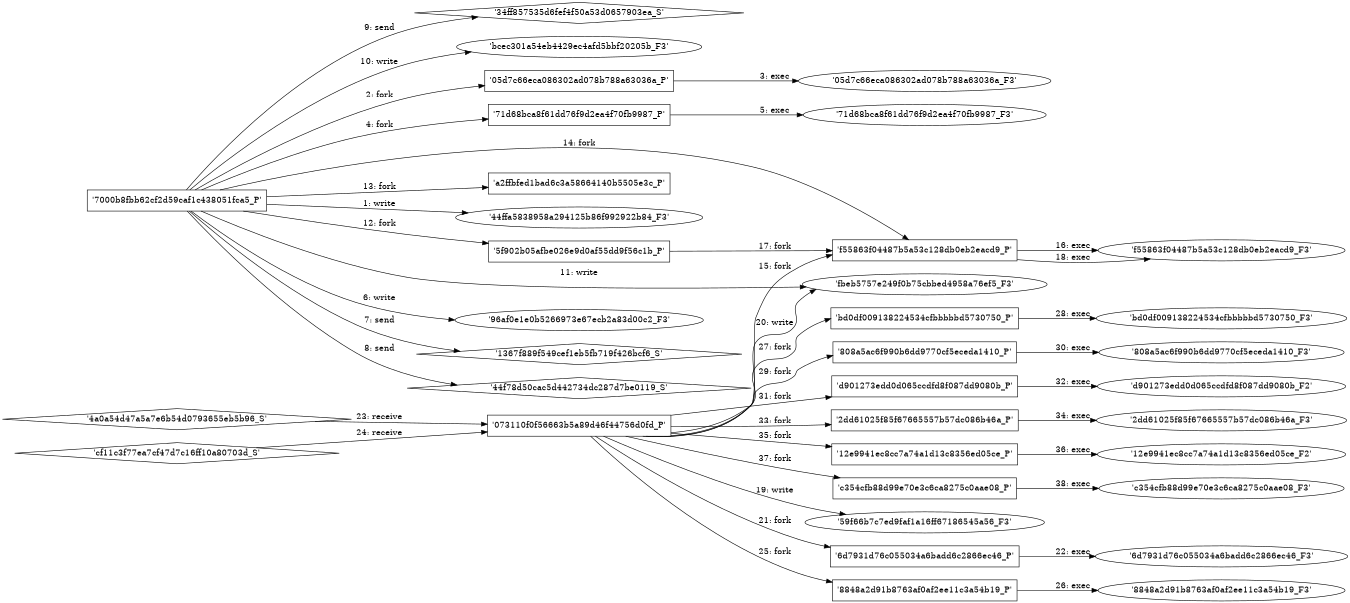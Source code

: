 digraph "D:\Learning\Paper\apt\基于CTI的攻击预警\Dataset\攻击图\ASGfromALLCTI\Threat Round-up for Apr 14 - Apr 21.dot" {
rankdir="LR"
size="9"
fixedsize="false"
splines="true"
nodesep=0.3
ranksep=0
fontsize=10
overlap="scalexy"
engine= "neato"
	"'44ffa5838958a294125b86f992922b84_F3'" [node_type=file shape=ellipse]
	"'7000b8fbb62cf2d59caf1c438051fca5_P'" [node_type=Process shape=box]
	"'7000b8fbb62cf2d59caf1c438051fca5_P'" -> "'44ffa5838958a294125b86f992922b84_F3'" [label="1: write"]
	"'7000b8fbb62cf2d59caf1c438051fca5_P'" [node_type=Process shape=box]
	"'05d7c66eca086302ad078b788a63036a_P'" [node_type=Process shape=box]
	"'7000b8fbb62cf2d59caf1c438051fca5_P'" -> "'05d7c66eca086302ad078b788a63036a_P'" [label="2: fork"]
	"'05d7c66eca086302ad078b788a63036a_P'" [node_type=Process shape=box]
	"'05d7c66eca086302ad078b788a63036a_F3'" [node_type=File shape=ellipse]
	"'05d7c66eca086302ad078b788a63036a_P'" -> "'05d7c66eca086302ad078b788a63036a_F3'" [label="3: exec"]
	"'7000b8fbb62cf2d59caf1c438051fca5_P'" [node_type=Process shape=box]
	"'71d68bca8f61dd76f9d2ea4f70fb9987_P'" [node_type=Process shape=box]
	"'7000b8fbb62cf2d59caf1c438051fca5_P'" -> "'71d68bca8f61dd76f9d2ea4f70fb9987_P'" [label="4: fork"]
	"'71d68bca8f61dd76f9d2ea4f70fb9987_P'" [node_type=Process shape=box]
	"'71d68bca8f61dd76f9d2ea4f70fb9987_F3'" [node_type=File shape=ellipse]
	"'71d68bca8f61dd76f9d2ea4f70fb9987_P'" -> "'71d68bca8f61dd76f9d2ea4f70fb9987_F3'" [label="5: exec"]
	"'96af0e1e0b5266973e67ecb2a83d00c2_F3'" [node_type=file shape=ellipse]
	"'7000b8fbb62cf2d59caf1c438051fca5_P'" [node_type=Process shape=box]
	"'7000b8fbb62cf2d59caf1c438051fca5_P'" -> "'96af0e1e0b5266973e67ecb2a83d00c2_F3'" [label="6: write"]
	"'1367f889f549cef1eb5fb719f426bcf6_S'" [node_type=Socket shape=diamond]
	"'7000b8fbb62cf2d59caf1c438051fca5_P'" [node_type=Process shape=box]
	"'7000b8fbb62cf2d59caf1c438051fca5_P'" -> "'1367f889f549cef1eb5fb719f426bcf6_S'" [label="7: send"]
	"'44f78d50cac5d442734dc287d7be0119_S'" [node_type=Socket shape=diamond]
	"'7000b8fbb62cf2d59caf1c438051fca5_P'" [node_type=Process shape=box]
	"'7000b8fbb62cf2d59caf1c438051fca5_P'" -> "'44f78d50cac5d442734dc287d7be0119_S'" [label="8: send"]
	"'34ff857535d6fef4f50a53d0657903ea_S'" [node_type=Socket shape=diamond]
	"'7000b8fbb62cf2d59caf1c438051fca5_P'" [node_type=Process shape=box]
	"'7000b8fbb62cf2d59caf1c438051fca5_P'" -> "'34ff857535d6fef4f50a53d0657903ea_S'" [label="9: send"]
	"'bcec301a54eb4429ec4afd5bbf20205b_F3'" [node_type=file shape=ellipse]
	"'7000b8fbb62cf2d59caf1c438051fca5_P'" [node_type=Process shape=box]
	"'7000b8fbb62cf2d59caf1c438051fca5_P'" -> "'bcec301a54eb4429ec4afd5bbf20205b_F3'" [label="10: write"]
	"'fbeb5757e249f0b75cbbed4958a76ef5_F3'" [node_type=file shape=ellipse]
	"'7000b8fbb62cf2d59caf1c438051fca5_P'" [node_type=Process shape=box]
	"'7000b8fbb62cf2d59caf1c438051fca5_P'" -> "'fbeb5757e249f0b75cbbed4958a76ef5_F3'" [label="11: write"]
	"'7000b8fbb62cf2d59caf1c438051fca5_P'" [node_type=Process shape=box]
	"'5f902b05afbe026e9d0af55dd9f56c1b_P'" [node_type=Process shape=box]
	"'7000b8fbb62cf2d59caf1c438051fca5_P'" -> "'5f902b05afbe026e9d0af55dd9f56c1b_P'" [label="12: fork"]
	"'7000b8fbb62cf2d59caf1c438051fca5_P'" [node_type=Process shape=box]
	"'a2ffbfed1bad6c3a58664140b5505e3c_P'" [node_type=Process shape=box]
	"'7000b8fbb62cf2d59caf1c438051fca5_P'" -> "'a2ffbfed1bad6c3a58664140b5505e3c_P'" [label="13: fork"]
	"'7000b8fbb62cf2d59caf1c438051fca5_P'" [node_type=Process shape=box]
	"'f55863f04487b5a53c128db0eb2eacd9_P'" [node_type=Process shape=box]
	"'7000b8fbb62cf2d59caf1c438051fca5_P'" -> "'f55863f04487b5a53c128db0eb2eacd9_P'" [label="14: fork"]
	"'073110f0f56663b5a89d46f44756d0fd_P'" [node_type=Process shape=box]
	"'f55863f04487b5a53c128db0eb2eacd9_P'" [node_type=Process shape=box]
	"'073110f0f56663b5a89d46f44756d0fd_P'" -> "'f55863f04487b5a53c128db0eb2eacd9_P'" [label="15: fork"]
	"'f55863f04487b5a53c128db0eb2eacd9_P'" [node_type=Process shape=box]
	"'f55863f04487b5a53c128db0eb2eacd9_F3'" [node_type=File shape=ellipse]
	"'f55863f04487b5a53c128db0eb2eacd9_P'" -> "'f55863f04487b5a53c128db0eb2eacd9_F3'" [label="16: exec"]
	"'5f902b05afbe026e9d0af55dd9f56c1b_P'" [node_type=Process shape=box]
	"'f55863f04487b5a53c128db0eb2eacd9_P'" [node_type=Process shape=box]
	"'5f902b05afbe026e9d0af55dd9f56c1b_P'" -> "'f55863f04487b5a53c128db0eb2eacd9_P'" [label="17: fork"]
	"'f55863f04487b5a53c128db0eb2eacd9_P'" [node_type=Process shape=box]
	"'f55863f04487b5a53c128db0eb2eacd9_F3'" [node_type=File shape=ellipse]
	"'f55863f04487b5a53c128db0eb2eacd9_P'" -> "'f55863f04487b5a53c128db0eb2eacd9_F3'" [label="18: exec"]
	"'59f66b7c7ed9faf1a16ff67186545a56_F3'" [node_type=file shape=ellipse]
	"'073110f0f56663b5a89d46f44756d0fd_P'" [node_type=Process shape=box]
	"'073110f0f56663b5a89d46f44756d0fd_P'" -> "'59f66b7c7ed9faf1a16ff67186545a56_F3'" [label="19: write"]
	"'fbeb5757e249f0b75cbbed4958a76ef5_F3'" [node_type=file shape=ellipse]
	"'073110f0f56663b5a89d46f44756d0fd_P'" [node_type=Process shape=box]
	"'073110f0f56663b5a89d46f44756d0fd_P'" -> "'fbeb5757e249f0b75cbbed4958a76ef5_F3'" [label="20: write"]
	"'073110f0f56663b5a89d46f44756d0fd_P'" [node_type=Process shape=box]
	"'6d7931d76c055034a6badd6c2866ec46_P'" [node_type=Process shape=box]
	"'073110f0f56663b5a89d46f44756d0fd_P'" -> "'6d7931d76c055034a6badd6c2866ec46_P'" [label="21: fork"]
	"'6d7931d76c055034a6badd6c2866ec46_P'" [node_type=Process shape=box]
	"'6d7931d76c055034a6badd6c2866ec46_F3'" [node_type=File shape=ellipse]
	"'6d7931d76c055034a6badd6c2866ec46_P'" -> "'6d7931d76c055034a6badd6c2866ec46_F3'" [label="22: exec"]
	"'073110f0f56663b5a89d46f44756d0fd_P'" [node_type=Process shape=box]
	"'4a0a54d47a5a7e6b54d0793655eb5b96_S'" [node_type=Socket shape=diamond]
	"'4a0a54d47a5a7e6b54d0793655eb5b96_S'" -> "'073110f0f56663b5a89d46f44756d0fd_P'" [label="23: receive"]
	"'073110f0f56663b5a89d46f44756d0fd_P'" [node_type=Process shape=box]
	"'cf11c3f77ea7cf47d7c16ff10a80703d_S'" [node_type=Socket shape=diamond]
	"'cf11c3f77ea7cf47d7c16ff10a80703d_S'" -> "'073110f0f56663b5a89d46f44756d0fd_P'" [label="24: receive"]
	"'073110f0f56663b5a89d46f44756d0fd_P'" [node_type=Process shape=box]
	"'8848a2d91b8763af0af2ee11c3a54b19_P'" [node_type=Process shape=box]
	"'073110f0f56663b5a89d46f44756d0fd_P'" -> "'8848a2d91b8763af0af2ee11c3a54b19_P'" [label="25: fork"]
	"'8848a2d91b8763af0af2ee11c3a54b19_P'" [node_type=Process shape=box]
	"'8848a2d91b8763af0af2ee11c3a54b19_F3'" [node_type=File shape=ellipse]
	"'8848a2d91b8763af0af2ee11c3a54b19_P'" -> "'8848a2d91b8763af0af2ee11c3a54b19_F3'" [label="26: exec"]
	"'073110f0f56663b5a89d46f44756d0fd_P'" [node_type=Process shape=box]
	"'bd0df009138224534cfbbbbbd5730750_P'" [node_type=Process shape=box]
	"'073110f0f56663b5a89d46f44756d0fd_P'" -> "'bd0df009138224534cfbbbbbd5730750_P'" [label="27: fork"]
	"'bd0df009138224534cfbbbbbd5730750_P'" [node_type=Process shape=box]
	"'bd0df009138224534cfbbbbbd5730750_F3'" [node_type=File shape=ellipse]
	"'bd0df009138224534cfbbbbbd5730750_P'" -> "'bd0df009138224534cfbbbbbd5730750_F3'" [label="28: exec"]
	"'073110f0f56663b5a89d46f44756d0fd_P'" [node_type=Process shape=box]
	"'808a5ac6f990b6dd9770cf5eceda1410_P'" [node_type=Process shape=box]
	"'073110f0f56663b5a89d46f44756d0fd_P'" -> "'808a5ac6f990b6dd9770cf5eceda1410_P'" [label="29: fork"]
	"'808a5ac6f990b6dd9770cf5eceda1410_P'" [node_type=Process shape=box]
	"'808a5ac6f990b6dd9770cf5eceda1410_F3'" [node_type=File shape=ellipse]
	"'808a5ac6f990b6dd9770cf5eceda1410_P'" -> "'808a5ac6f990b6dd9770cf5eceda1410_F3'" [label="30: exec"]
	"'073110f0f56663b5a89d46f44756d0fd_P'" [node_type=Process shape=box]
	"'d901273edd0d065ccdfd8f087dd9080b_P'" [node_type=Process shape=box]
	"'073110f0f56663b5a89d46f44756d0fd_P'" -> "'d901273edd0d065ccdfd8f087dd9080b_P'" [label="31: fork"]
	"'d901273edd0d065ccdfd8f087dd9080b_P'" [node_type=Process shape=box]
	"'d901273edd0d065ccdfd8f087dd9080b_F2'" [node_type=File shape=ellipse]
	"'d901273edd0d065ccdfd8f087dd9080b_P'" -> "'d901273edd0d065ccdfd8f087dd9080b_F2'" [label="32: exec"]
	"'073110f0f56663b5a89d46f44756d0fd_P'" [node_type=Process shape=box]
	"'2dd61025f85f67665557b57dc086b46a_P'" [node_type=Process shape=box]
	"'073110f0f56663b5a89d46f44756d0fd_P'" -> "'2dd61025f85f67665557b57dc086b46a_P'" [label="33: fork"]
	"'2dd61025f85f67665557b57dc086b46a_P'" [node_type=Process shape=box]
	"'2dd61025f85f67665557b57dc086b46a_F3'" [node_type=File shape=ellipse]
	"'2dd61025f85f67665557b57dc086b46a_P'" -> "'2dd61025f85f67665557b57dc086b46a_F3'" [label="34: exec"]
	"'073110f0f56663b5a89d46f44756d0fd_P'" [node_type=Process shape=box]
	"'12e9941ec8cc7a74a1d13c8356ed05ce_P'" [node_type=Process shape=box]
	"'073110f0f56663b5a89d46f44756d0fd_P'" -> "'12e9941ec8cc7a74a1d13c8356ed05ce_P'" [label="35: fork"]
	"'12e9941ec8cc7a74a1d13c8356ed05ce_P'" [node_type=Process shape=box]
	"'12e9941ec8cc7a74a1d13c8356ed05ce_F2'" [node_type=File shape=ellipse]
	"'12e9941ec8cc7a74a1d13c8356ed05ce_P'" -> "'12e9941ec8cc7a74a1d13c8356ed05ce_F2'" [label="36: exec"]
	"'073110f0f56663b5a89d46f44756d0fd_P'" [node_type=Process shape=box]
	"'c354cfb88d99e70e3c6ca8275c0aae08_P'" [node_type=Process shape=box]
	"'073110f0f56663b5a89d46f44756d0fd_P'" -> "'c354cfb88d99e70e3c6ca8275c0aae08_P'" [label="37: fork"]
	"'c354cfb88d99e70e3c6ca8275c0aae08_P'" [node_type=Process shape=box]
	"'c354cfb88d99e70e3c6ca8275c0aae08_F3'" [node_type=File shape=ellipse]
	"'c354cfb88d99e70e3c6ca8275c0aae08_P'" -> "'c354cfb88d99e70e3c6ca8275c0aae08_F3'" [label="38: exec"]
}
